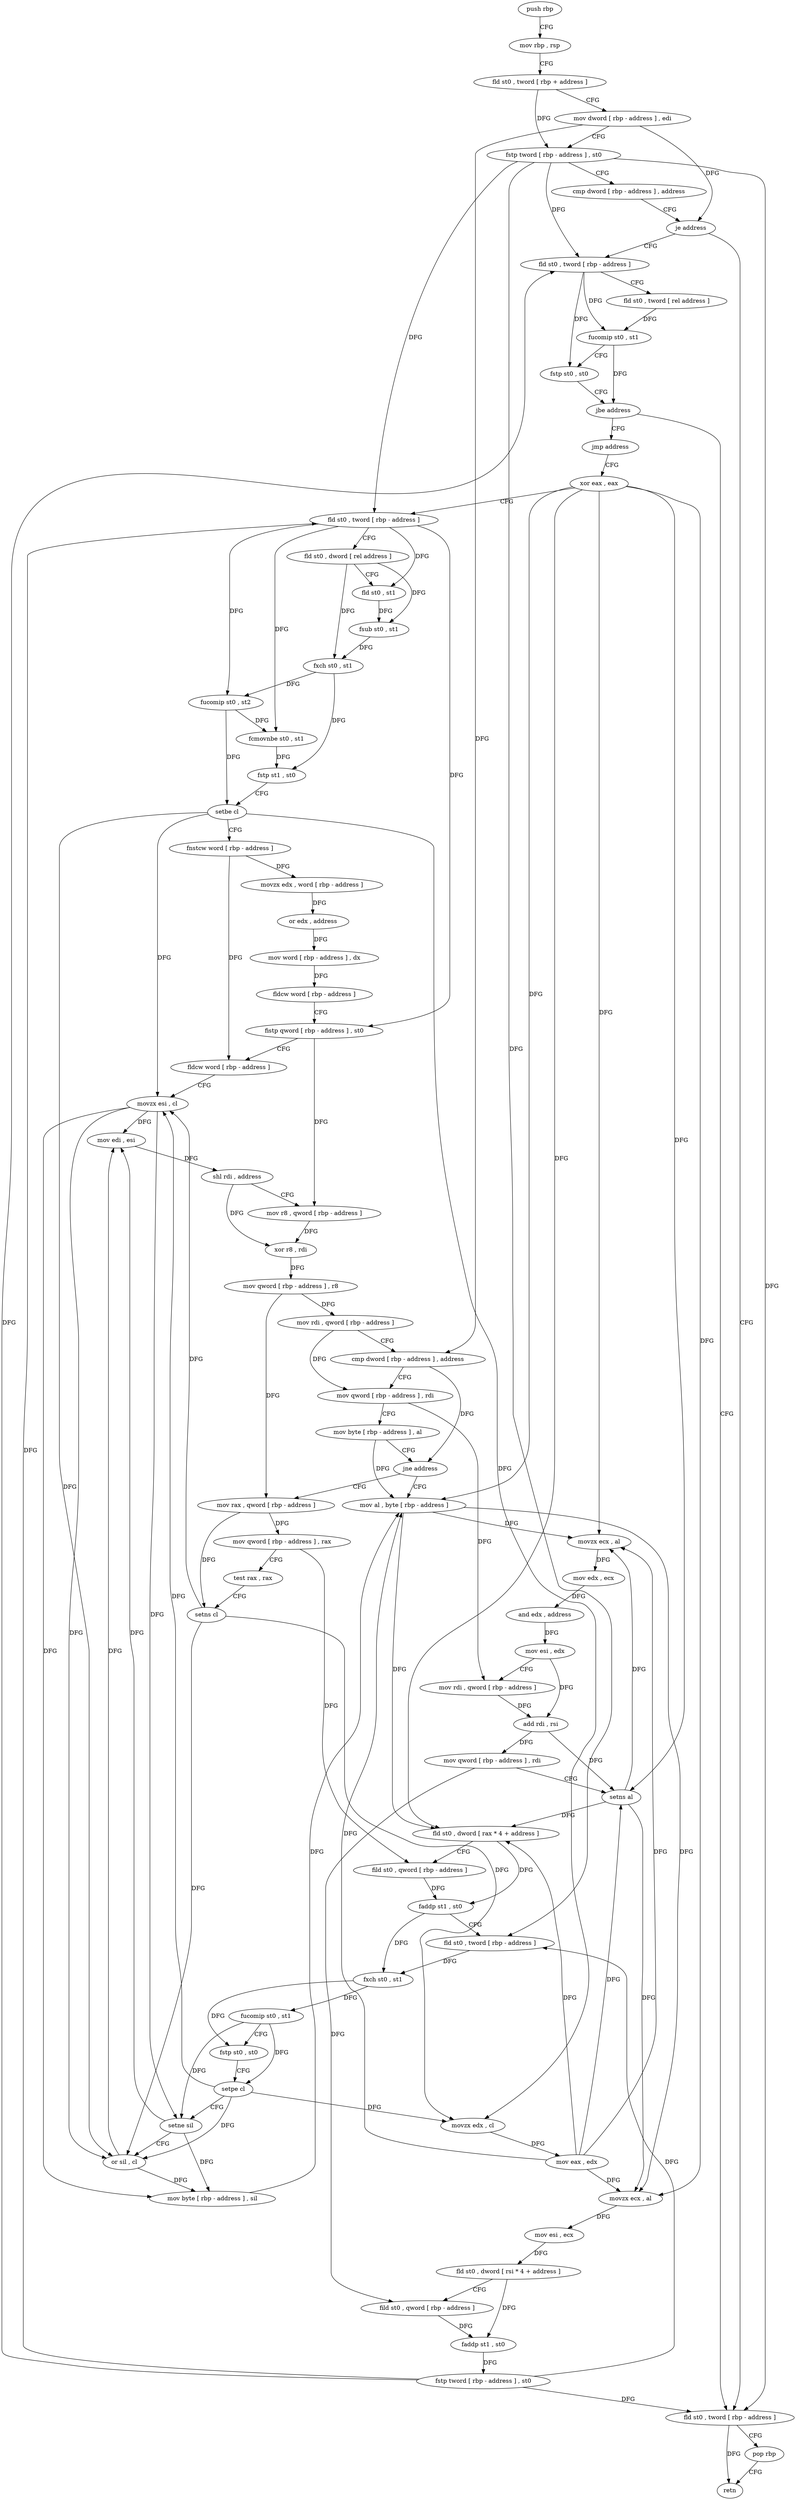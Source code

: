 digraph "func" {
"4370080" [label = "push rbp" ]
"4370081" [label = "mov rbp , rsp" ]
"4370084" [label = "fld st0 , tword [ rbp + address ]" ]
"4370087" [label = "mov dword [ rbp - address ] , edi" ]
"4370090" [label = "fstp tword [ rbp - address ] , st0" ]
"4370093" [label = "cmp dword [ rbp - address ] , address" ]
"4370097" [label = "je address" ]
"4370321" [label = "fld st0 , tword [ rbp - address ]" ]
"4370103" [label = "fld st0 , tword [ rbp - address ]" ]
"4370324" [label = "pop rbp" ]
"4370325" [label = "retn" ]
"4370106" [label = "fld st0 , tword [ rel address ]" ]
"4370112" [label = "fucomip st0 , st1" ]
"4370114" [label = "fstp st0 , st0" ]
"4370116" [label = "jbe address" ]
"4370122" [label = "jmp address" ]
"4370127" [label = "xor eax , eax" ]
"4370129" [label = "fld st0 , tword [ rbp - address ]" ]
"4370132" [label = "fld st0 , dword [ rel address ]" ]
"4370138" [label = "fld st0 , st1" ]
"4370140" [label = "fsub st0 , st1" ]
"4370142" [label = "fxch st0 , st1" ]
"4370144" [label = "fucomip st0 , st2" ]
"4370146" [label = "fcmovnbe st0 , st1" ]
"4370148" [label = "fstp st1 , st0" ]
"4370150" [label = "setbe cl" ]
"4370153" [label = "fnstcw word [ rbp - address ]" ]
"4370156" [label = "movzx edx , word [ rbp - address ]" ]
"4370160" [label = "or edx , address" ]
"4370166" [label = "mov word [ rbp - address ] , dx" ]
"4370170" [label = "fldcw word [ rbp - address ]" ]
"4370173" [label = "fistp qword [ rbp - address ] , st0" ]
"4370176" [label = "fldcw word [ rbp - address ]" ]
"4370179" [label = "movzx esi , cl" ]
"4370182" [label = "mov edi , esi" ]
"4370184" [label = "shl rdi , address" ]
"4370188" [label = "mov r8 , qword [ rbp - address ]" ]
"4370192" [label = "xor r8 , rdi" ]
"4370195" [label = "mov qword [ rbp - address ] , r8" ]
"4370199" [label = "mov rdi , qword [ rbp - address ]" ]
"4370203" [label = "cmp dword [ rbp - address ] , address" ]
"4370207" [label = "mov qword [ rbp - address ] , rdi" ]
"4370211" [label = "mov byte [ rbp - address ] , al" ]
"4370214" [label = "jne address" ]
"4370274" [label = "mov al , byte [ rbp - address ]" ]
"4370220" [label = "mov rax , qword [ rbp - address ]" ]
"4370277" [label = "movzx ecx , al" ]
"4370280" [label = "mov edx , ecx" ]
"4370282" [label = "and edx , address" ]
"4370285" [label = "mov esi , edx" ]
"4370287" [label = "mov rdi , qword [ rbp - address ]" ]
"4370291" [label = "add rdi , rsi" ]
"4370294" [label = "mov qword [ rbp - address ] , rdi" ]
"4370298" [label = "setns al" ]
"4370301" [label = "movzx ecx , al" ]
"4370304" [label = "mov esi , ecx" ]
"4370306" [label = "fld st0 , dword [ rsi * 4 + address ]" ]
"4370313" [label = "fild st0 , qword [ rbp - address ]" ]
"4370316" [label = "faddp st1 , st0" ]
"4370318" [label = "fstp tword [ rbp - address ] , st0" ]
"4370224" [label = "mov qword [ rbp - address ] , rax" ]
"4370228" [label = "test rax , rax" ]
"4370231" [label = "setns cl" ]
"4370234" [label = "movzx edx , cl" ]
"4370237" [label = "mov eax , edx" ]
"4370239" [label = "fld st0 , dword [ rax * 4 + address ]" ]
"4370246" [label = "fild st0 , qword [ rbp - address ]" ]
"4370249" [label = "faddp st1 , st0" ]
"4370251" [label = "fld st0 , tword [ rbp - address ]" ]
"4370254" [label = "fxch st0 , st1" ]
"4370256" [label = "fucomip st0 , st1" ]
"4370258" [label = "fstp st0 , st0" ]
"4370260" [label = "setpe cl" ]
"4370263" [label = "setne sil" ]
"4370267" [label = "or sil , cl" ]
"4370270" [label = "mov byte [ rbp - address ] , sil" ]
"4370080" -> "4370081" [ label = "CFG" ]
"4370081" -> "4370084" [ label = "CFG" ]
"4370084" -> "4370087" [ label = "CFG" ]
"4370084" -> "4370090" [ label = "DFG" ]
"4370087" -> "4370090" [ label = "CFG" ]
"4370087" -> "4370097" [ label = "DFG" ]
"4370087" -> "4370203" [ label = "DFG" ]
"4370090" -> "4370093" [ label = "CFG" ]
"4370090" -> "4370321" [ label = "DFG" ]
"4370090" -> "4370103" [ label = "DFG" ]
"4370090" -> "4370129" [ label = "DFG" ]
"4370090" -> "4370251" [ label = "DFG" ]
"4370093" -> "4370097" [ label = "CFG" ]
"4370097" -> "4370321" [ label = "CFG" ]
"4370097" -> "4370103" [ label = "CFG" ]
"4370321" -> "4370324" [ label = "CFG" ]
"4370321" -> "4370325" [ label = "DFG" ]
"4370103" -> "4370106" [ label = "CFG" ]
"4370103" -> "4370112" [ label = "DFG" ]
"4370103" -> "4370114" [ label = "DFG" ]
"4370324" -> "4370325" [ label = "CFG" ]
"4370106" -> "4370112" [ label = "DFG" ]
"4370112" -> "4370114" [ label = "CFG" ]
"4370112" -> "4370116" [ label = "DFG" ]
"4370114" -> "4370116" [ label = "CFG" ]
"4370116" -> "4370321" [ label = "CFG" ]
"4370116" -> "4370122" [ label = "CFG" ]
"4370122" -> "4370127" [ label = "CFG" ]
"4370127" -> "4370129" [ label = "CFG" ]
"4370127" -> "4370274" [ label = "DFG" ]
"4370127" -> "4370277" [ label = "DFG" ]
"4370127" -> "4370298" [ label = "DFG" ]
"4370127" -> "4370301" [ label = "DFG" ]
"4370127" -> "4370239" [ label = "DFG" ]
"4370129" -> "4370132" [ label = "CFG" ]
"4370129" -> "4370138" [ label = "DFG" ]
"4370129" -> "4370144" [ label = "DFG" ]
"4370129" -> "4370146" [ label = "DFG" ]
"4370129" -> "4370173" [ label = "DFG" ]
"4370132" -> "4370138" [ label = "CFG" ]
"4370132" -> "4370140" [ label = "DFG" ]
"4370132" -> "4370142" [ label = "DFG" ]
"4370138" -> "4370140" [ label = "DFG" ]
"4370140" -> "4370142" [ label = "DFG" ]
"4370142" -> "4370144" [ label = "DFG" ]
"4370142" -> "4370148" [ label = "DFG" ]
"4370144" -> "4370146" [ label = "DFG" ]
"4370144" -> "4370150" [ label = "DFG" ]
"4370146" -> "4370148" [ label = "DFG" ]
"4370148" -> "4370150" [ label = "CFG" ]
"4370150" -> "4370153" [ label = "CFG" ]
"4370150" -> "4370179" [ label = "DFG" ]
"4370150" -> "4370234" [ label = "DFG" ]
"4370150" -> "4370267" [ label = "DFG" ]
"4370153" -> "4370156" [ label = "DFG" ]
"4370153" -> "4370176" [ label = "DFG" ]
"4370156" -> "4370160" [ label = "DFG" ]
"4370160" -> "4370166" [ label = "DFG" ]
"4370166" -> "4370170" [ label = "DFG" ]
"4370170" -> "4370173" [ label = "CFG" ]
"4370173" -> "4370176" [ label = "CFG" ]
"4370173" -> "4370188" [ label = "DFG" ]
"4370176" -> "4370179" [ label = "CFG" ]
"4370179" -> "4370182" [ label = "DFG" ]
"4370179" -> "4370263" [ label = "DFG" ]
"4370179" -> "4370267" [ label = "DFG" ]
"4370179" -> "4370270" [ label = "DFG" ]
"4370182" -> "4370184" [ label = "DFG" ]
"4370184" -> "4370188" [ label = "CFG" ]
"4370184" -> "4370192" [ label = "DFG" ]
"4370188" -> "4370192" [ label = "DFG" ]
"4370192" -> "4370195" [ label = "DFG" ]
"4370195" -> "4370199" [ label = "DFG" ]
"4370195" -> "4370220" [ label = "DFG" ]
"4370199" -> "4370203" [ label = "CFG" ]
"4370199" -> "4370207" [ label = "DFG" ]
"4370203" -> "4370207" [ label = "CFG" ]
"4370203" -> "4370214" [ label = "DFG" ]
"4370207" -> "4370211" [ label = "CFG" ]
"4370207" -> "4370287" [ label = "DFG" ]
"4370211" -> "4370214" [ label = "CFG" ]
"4370211" -> "4370274" [ label = "DFG" ]
"4370214" -> "4370274" [ label = "CFG" ]
"4370214" -> "4370220" [ label = "CFG" ]
"4370274" -> "4370277" [ label = "DFG" ]
"4370274" -> "4370301" [ label = "DFG" ]
"4370274" -> "4370239" [ label = "DFG" ]
"4370220" -> "4370224" [ label = "DFG" ]
"4370220" -> "4370231" [ label = "DFG" ]
"4370277" -> "4370280" [ label = "DFG" ]
"4370280" -> "4370282" [ label = "DFG" ]
"4370282" -> "4370285" [ label = "DFG" ]
"4370285" -> "4370287" [ label = "CFG" ]
"4370285" -> "4370291" [ label = "DFG" ]
"4370287" -> "4370291" [ label = "DFG" ]
"4370291" -> "4370294" [ label = "DFG" ]
"4370291" -> "4370298" [ label = "DFG" ]
"4370294" -> "4370298" [ label = "CFG" ]
"4370294" -> "4370313" [ label = "DFG" ]
"4370298" -> "4370301" [ label = "DFG" ]
"4370298" -> "4370277" [ label = "DFG" ]
"4370298" -> "4370239" [ label = "DFG" ]
"4370301" -> "4370304" [ label = "DFG" ]
"4370304" -> "4370306" [ label = "DFG" ]
"4370306" -> "4370313" [ label = "CFG" ]
"4370306" -> "4370316" [ label = "DFG" ]
"4370313" -> "4370316" [ label = "DFG" ]
"4370316" -> "4370318" [ label = "DFG" ]
"4370318" -> "4370321" [ label = "DFG" ]
"4370318" -> "4370103" [ label = "DFG" ]
"4370318" -> "4370129" [ label = "DFG" ]
"4370318" -> "4370251" [ label = "DFG" ]
"4370224" -> "4370228" [ label = "CFG" ]
"4370224" -> "4370246" [ label = "DFG" ]
"4370228" -> "4370231" [ label = "CFG" ]
"4370231" -> "4370234" [ label = "DFG" ]
"4370231" -> "4370179" [ label = "DFG" ]
"4370231" -> "4370267" [ label = "DFG" ]
"4370234" -> "4370237" [ label = "DFG" ]
"4370237" -> "4370239" [ label = "DFG" ]
"4370237" -> "4370277" [ label = "DFG" ]
"4370237" -> "4370301" [ label = "DFG" ]
"4370237" -> "4370274" [ label = "DFG" ]
"4370237" -> "4370298" [ label = "DFG" ]
"4370239" -> "4370246" [ label = "CFG" ]
"4370239" -> "4370249" [ label = "DFG" ]
"4370246" -> "4370249" [ label = "DFG" ]
"4370249" -> "4370251" [ label = "CFG" ]
"4370249" -> "4370254" [ label = "DFG" ]
"4370251" -> "4370254" [ label = "DFG" ]
"4370254" -> "4370256" [ label = "DFG" ]
"4370254" -> "4370258" [ label = "DFG" ]
"4370256" -> "4370258" [ label = "CFG" ]
"4370256" -> "4370260" [ label = "DFG" ]
"4370256" -> "4370263" [ label = "DFG" ]
"4370258" -> "4370260" [ label = "CFG" ]
"4370260" -> "4370263" [ label = "CFG" ]
"4370260" -> "4370179" [ label = "DFG" ]
"4370260" -> "4370234" [ label = "DFG" ]
"4370260" -> "4370267" [ label = "DFG" ]
"4370263" -> "4370267" [ label = "CFG" ]
"4370263" -> "4370182" [ label = "DFG" ]
"4370263" -> "4370270" [ label = "DFG" ]
"4370267" -> "4370270" [ label = "DFG" ]
"4370267" -> "4370182" [ label = "DFG" ]
"4370270" -> "4370274" [ label = "DFG" ]
}
